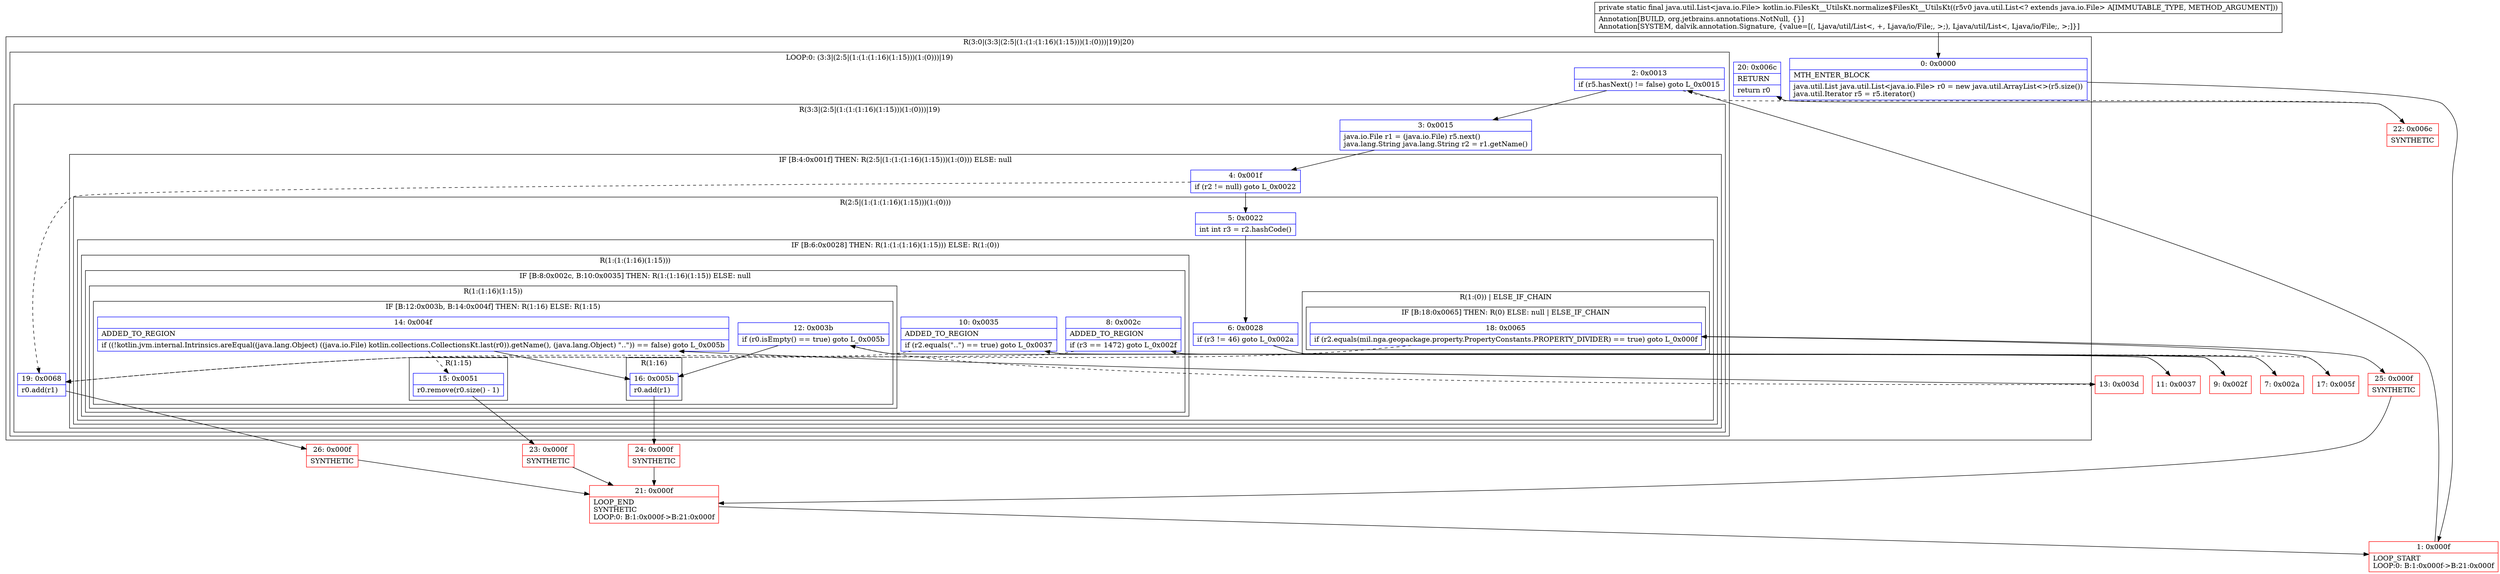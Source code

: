 digraph "CFG forkotlin.io.FilesKt__UtilsKt.normalize$FilesKt__UtilsKt(Ljava\/util\/List;)Ljava\/util\/List;" {
subgraph cluster_Region_426701548 {
label = "R(3:0|(3:3|(2:5|(1:(1:(1:16)(1:15)))(1:(0)))|19)|20)";
node [shape=record,color=blue];
Node_0 [shape=record,label="{0\:\ 0x0000|MTH_ENTER_BLOCK\l|java.util.List java.util.List\<java.io.File\> r0 = new java.util.ArrayList\<\>(r5.size())\ljava.util.Iterator r5 = r5.iterator()\l}"];
subgraph cluster_LoopRegion_1019097654 {
label = "LOOP:0: (3:3|(2:5|(1:(1:(1:16)(1:15)))(1:(0)))|19)";
node [shape=record,color=blue];
Node_2 [shape=record,label="{2\:\ 0x0013|if (r5.hasNext() != false) goto L_0x0015\l}"];
subgraph cluster_Region_1150760840 {
label = "R(3:3|(2:5|(1:(1:(1:16)(1:15)))(1:(0)))|19)";
node [shape=record,color=blue];
Node_3 [shape=record,label="{3\:\ 0x0015|java.io.File r1 = (java.io.File) r5.next()\ljava.lang.String java.lang.String r2 = r1.getName()\l}"];
subgraph cluster_IfRegion_1279309923 {
label = "IF [B:4:0x001f] THEN: R(2:5|(1:(1:(1:16)(1:15)))(1:(0))) ELSE: null";
node [shape=record,color=blue];
Node_4 [shape=record,label="{4\:\ 0x001f|if (r2 != null) goto L_0x0022\l}"];
subgraph cluster_Region_811271931 {
label = "R(2:5|(1:(1:(1:16)(1:15)))(1:(0)))";
node [shape=record,color=blue];
Node_5 [shape=record,label="{5\:\ 0x0022|int int r3 = r2.hashCode()\l}"];
subgraph cluster_IfRegion_740476073 {
label = "IF [B:6:0x0028] THEN: R(1:(1:(1:16)(1:15))) ELSE: R(1:(0))";
node [shape=record,color=blue];
Node_6 [shape=record,label="{6\:\ 0x0028|if (r3 != 46) goto L_0x002a\l}"];
subgraph cluster_Region_222696158 {
label = "R(1:(1:(1:16)(1:15)))";
node [shape=record,color=blue];
subgraph cluster_IfRegion_406758447 {
label = "IF [B:8:0x002c, B:10:0x0035] THEN: R(1:(1:16)(1:15)) ELSE: null";
node [shape=record,color=blue];
Node_8 [shape=record,label="{8\:\ 0x002c|ADDED_TO_REGION\l|if (r3 == 1472) goto L_0x002f\l}"];
Node_10 [shape=record,label="{10\:\ 0x0035|ADDED_TO_REGION\l|if (r2.equals(\"..\") == true) goto L_0x0037\l}"];
subgraph cluster_Region_398521541 {
label = "R(1:(1:16)(1:15))";
node [shape=record,color=blue];
subgraph cluster_IfRegion_2053001249 {
label = "IF [B:12:0x003b, B:14:0x004f] THEN: R(1:16) ELSE: R(1:15)";
node [shape=record,color=blue];
Node_12 [shape=record,label="{12\:\ 0x003b|if (r0.isEmpty() == true) goto L_0x005b\l}"];
Node_14 [shape=record,label="{14\:\ 0x004f|ADDED_TO_REGION\l|if ((!kotlin.jvm.internal.Intrinsics.areEqual((java.lang.Object) ((java.io.File) kotlin.collections.CollectionsKt.last(r0)).getName(), (java.lang.Object) \"..\")) == false) goto L_0x005b\l}"];
subgraph cluster_Region_1449480256 {
label = "R(1:16)";
node [shape=record,color=blue];
Node_16 [shape=record,label="{16\:\ 0x005b|r0.add(r1)\l}"];
}
subgraph cluster_Region_713050534 {
label = "R(1:15)";
node [shape=record,color=blue];
Node_15 [shape=record,label="{15\:\ 0x0051|r0.remove(r0.size() \- 1)\l}"];
}
}
}
}
}
subgraph cluster_Region_531685537 {
label = "R(1:(0)) | ELSE_IF_CHAIN\l";
node [shape=record,color=blue];
subgraph cluster_IfRegion_1709767639 {
label = "IF [B:18:0x0065] THEN: R(0) ELSE: null | ELSE_IF_CHAIN\l";
node [shape=record,color=blue];
Node_18 [shape=record,label="{18\:\ 0x0065|if (r2.equals(mil.nga.geopackage.property.PropertyConstants.PROPERTY_DIVIDER) == true) goto L_0x000f\l}"];
subgraph cluster_Region_1389514467 {
label = "R(0)";
node [shape=record,color=blue];
}
}
}
}
}
}
Node_19 [shape=record,label="{19\:\ 0x0068|r0.add(r1)\l}"];
}
}
Node_20 [shape=record,label="{20\:\ 0x006c|RETURN\l|return r0\l}"];
}
Node_1 [shape=record,color=red,label="{1\:\ 0x000f|LOOP_START\lLOOP:0: B:1:0x000f\-\>B:21:0x000f\l}"];
Node_7 [shape=record,color=red,label="{7\:\ 0x002a}"];
Node_9 [shape=record,color=red,label="{9\:\ 0x002f}"];
Node_11 [shape=record,color=red,label="{11\:\ 0x0037}"];
Node_13 [shape=record,color=red,label="{13\:\ 0x003d}"];
Node_17 [shape=record,color=red,label="{17\:\ 0x005f}"];
Node_21 [shape=record,color=red,label="{21\:\ 0x000f|LOOP_END\lSYNTHETIC\lLOOP:0: B:1:0x000f\-\>B:21:0x000f\l}"];
Node_22 [shape=record,color=red,label="{22\:\ 0x006c|SYNTHETIC\l}"];
Node_23 [shape=record,color=red,label="{23\:\ 0x000f|SYNTHETIC\l}"];
Node_24 [shape=record,color=red,label="{24\:\ 0x000f|SYNTHETIC\l}"];
Node_25 [shape=record,color=red,label="{25\:\ 0x000f|SYNTHETIC\l}"];
Node_26 [shape=record,color=red,label="{26\:\ 0x000f|SYNTHETIC\l}"];
MethodNode[shape=record,label="{private static final java.util.List\<java.io.File\> kotlin.io.FilesKt__UtilsKt.normalize$FilesKt__UtilsKt((r5v0 java.util.List\<? extends java.io.File\> A[IMMUTABLE_TYPE, METHOD_ARGUMENT]))  | Annotation[BUILD, org.jetbrains.annotations.NotNull, \{\}]\lAnnotation[SYSTEM, dalvik.annotation.Signature, \{value=[(, Ljava\/util\/List\<, +, Ljava\/io\/File;, \>;), Ljava\/util\/List\<, Ljava\/io\/File;, \>;]\}]\l}"];
MethodNode -> Node_0;
Node_0 -> Node_1;
Node_2 -> Node_3;
Node_2 -> Node_22[style=dashed];
Node_3 -> Node_4;
Node_4 -> Node_5;
Node_4 -> Node_19[style=dashed];
Node_5 -> Node_6;
Node_6 -> Node_7;
Node_6 -> Node_17[style=dashed];
Node_8 -> Node_9;
Node_8 -> Node_19[style=dashed];
Node_10 -> Node_11;
Node_10 -> Node_19[style=dashed];
Node_12 -> Node_13[style=dashed];
Node_12 -> Node_16;
Node_14 -> Node_15[style=dashed];
Node_14 -> Node_16;
Node_16 -> Node_24;
Node_15 -> Node_23;
Node_18 -> Node_19[style=dashed];
Node_18 -> Node_25;
Node_19 -> Node_26;
Node_1 -> Node_2;
Node_7 -> Node_8;
Node_9 -> Node_10;
Node_11 -> Node_12;
Node_13 -> Node_14;
Node_17 -> Node_18;
Node_21 -> Node_1;
Node_22 -> Node_20;
Node_23 -> Node_21;
Node_24 -> Node_21;
Node_25 -> Node_21;
Node_26 -> Node_21;
}

